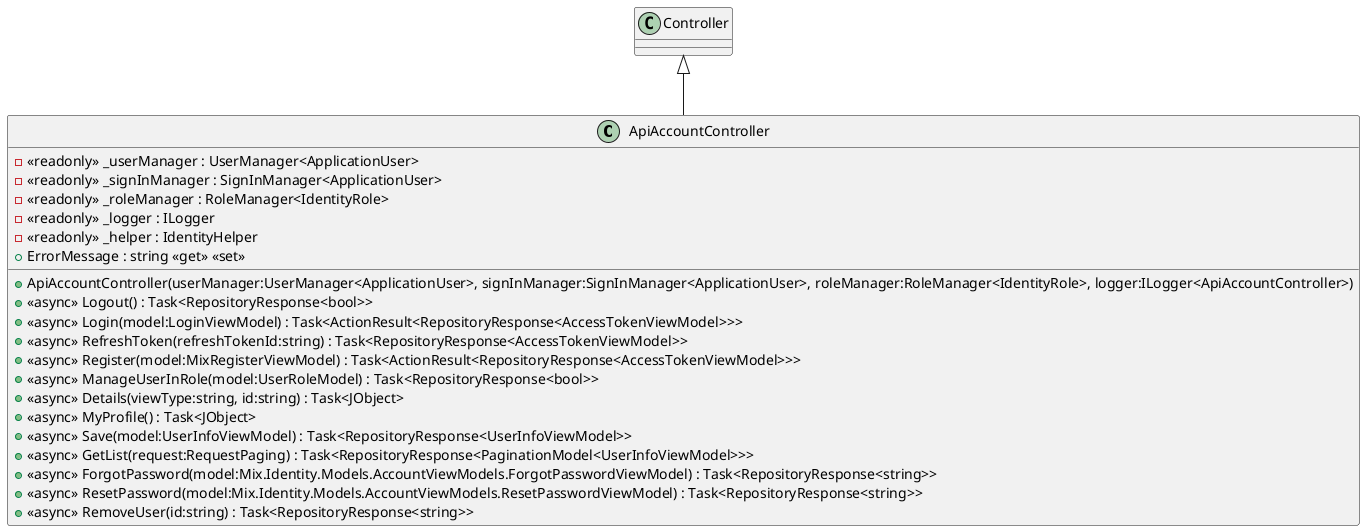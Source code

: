 @startuml
class ApiAccountController {
    - <<readonly>> _userManager : UserManager<ApplicationUser>
    - <<readonly>> _signInManager : SignInManager<ApplicationUser>
    - <<readonly>> _roleManager : RoleManager<IdentityRole>
    - <<readonly>> _logger : ILogger
    - <<readonly>> _helper : IdentityHelper
    + ApiAccountController(userManager:UserManager<ApplicationUser>, signInManager:SignInManager<ApplicationUser>, roleManager:RoleManager<IdentityRole>, logger:ILogger<ApiAccountController>)
    + ErrorMessage : string <<get>> <<set>>
    + <<async>> Logout() : Task<RepositoryResponse<bool>>
    + <<async>> Login(model:LoginViewModel) : Task<ActionResult<RepositoryResponse<AccessTokenViewModel>>>
    + <<async>> RefreshToken(refreshTokenId:string) : Task<RepositoryResponse<AccessTokenViewModel>>
    + <<async>> Register(model:MixRegisterViewModel) : Task<ActionResult<RepositoryResponse<AccessTokenViewModel>>>
    + <<async>> ManageUserInRole(model:UserRoleModel) : Task<RepositoryResponse<bool>>
    + <<async>> Details(viewType:string, id:string) : Task<JObject>
    + <<async>> MyProfile() : Task<JObject>
    + <<async>> Save(model:UserInfoViewModel) : Task<RepositoryResponse<UserInfoViewModel>>
    + <<async>> GetList(request:RequestPaging) : Task<RepositoryResponse<PaginationModel<UserInfoViewModel>>>
    + <<async>> ForgotPassword(model:Mix.Identity.Models.AccountViewModels.ForgotPasswordViewModel) : Task<RepositoryResponse<string>>
    + <<async>> ResetPassword(model:Mix.Identity.Models.AccountViewModels.ResetPasswordViewModel) : Task<RepositoryResponse<string>>
    + <<async>> RemoveUser(id:string) : Task<RepositoryResponse<string>>
}
Controller <|-- ApiAccountController
@enduml
